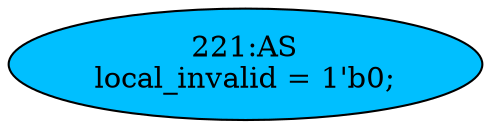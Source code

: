 strict digraph "" {
	node [label="\N"];
	"221:AS"	 [ast="<pyverilog.vparser.ast.Assign object at 0x7fc0c5e07290>",
		def_var="['local_invalid']",
		fillcolor=deepskyblue,
		label="221:AS
local_invalid = 1'b0;",
		statements="[]",
		style=filled,
		typ=Assign,
		use_var="[]"];
}
